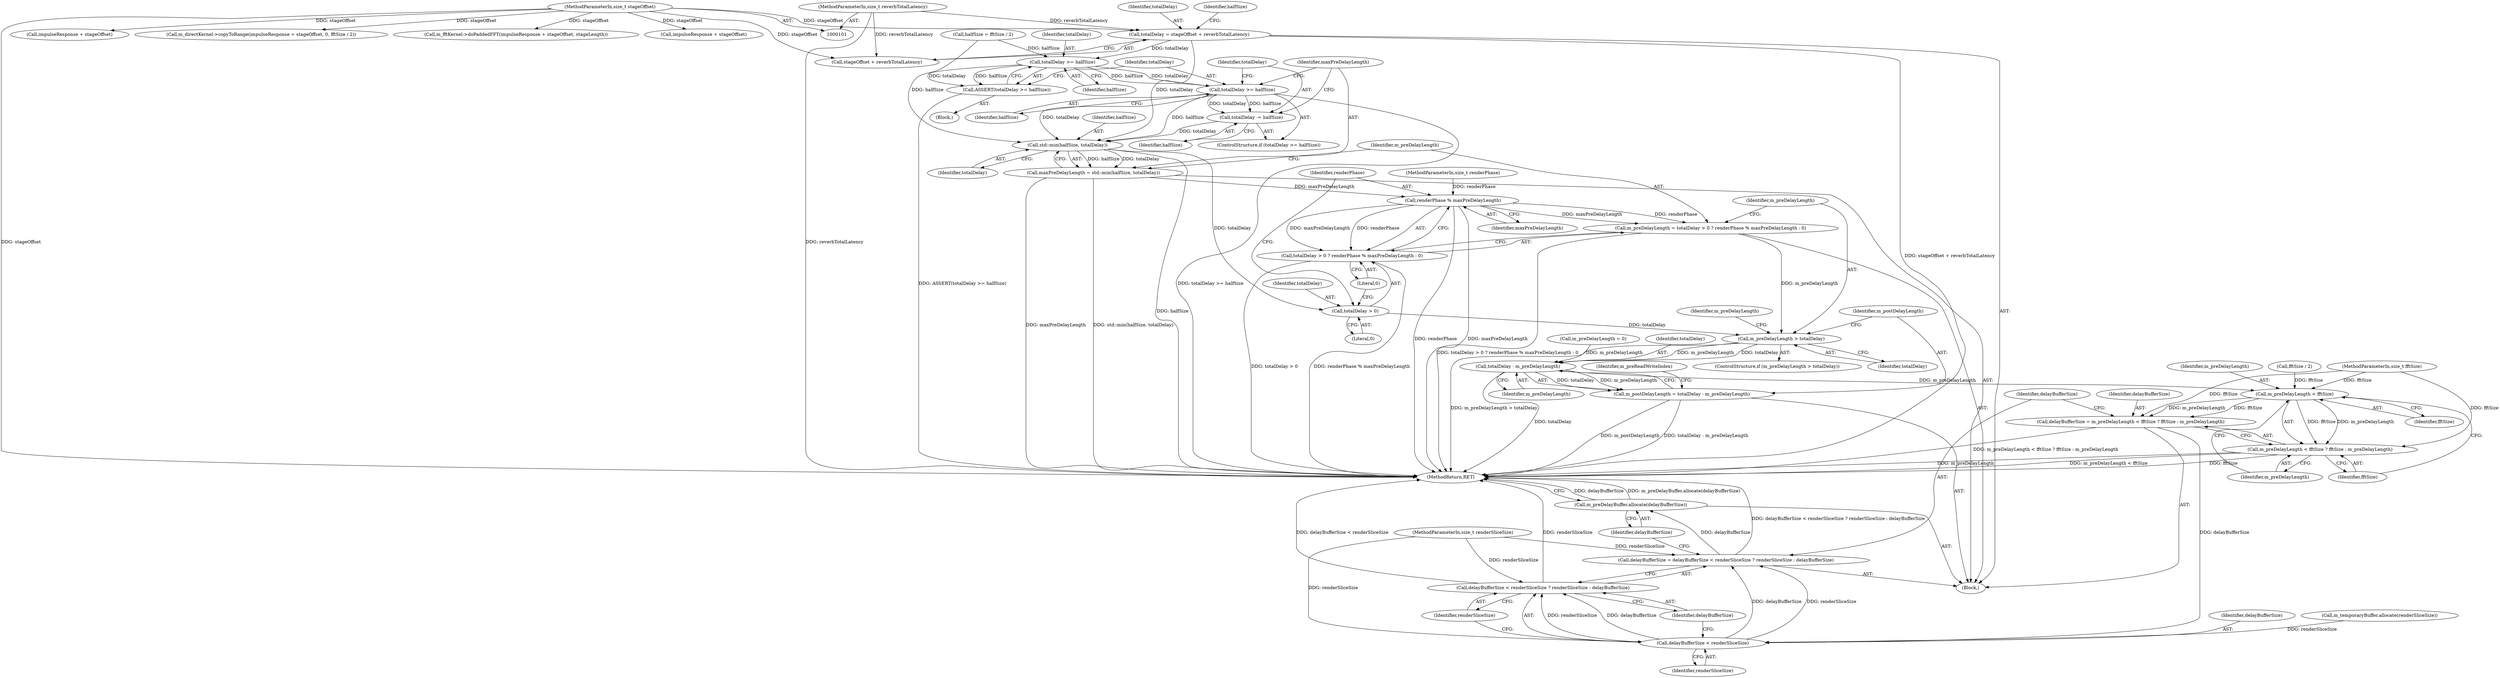 digraph "0_Chrome_6bdf46c517fd12674ffc61d827dc8987e67f0334@integer" {
"1000159" [label="(Call,totalDelay = stageOffset + reverbTotalLatency)"];
"1000105" [label="(MethodParameterIn,size_t stageOffset)"];
"1000104" [label="(MethodParameterIn,size_t reverbTotalLatency)"];
"1000175" [label="(Call,totalDelay >= halfSize)"];
"1000174" [label="(Call,ASSERT(totalDelay >= halfSize))"];
"1000179" [label="(Call,totalDelay >= halfSize)"];
"1000182" [label="(Call,totalDelay -= halfSize)"];
"1000188" [label="(Call,std::min(halfSize, totalDelay))"];
"1000186" [label="(Call,maxPreDelayLength = std::min(halfSize, totalDelay))"];
"1000197" [label="(Call,renderPhase % maxPreDelayLength)"];
"1000191" [label="(Call,m_preDelayLength = totalDelay > 0 ? renderPhase % maxPreDelayLength : 0)"];
"1000202" [label="(Call,m_preDelayLength > totalDelay)"];
"1000210" [label="(Call,totalDelay - m_preDelayLength)"];
"1000208" [label="(Call,m_postDelayLength = totalDelay - m_preDelayLength)"];
"1000223" [label="(Call,m_preDelayLength < fftSize)"];
"1000220" [label="(Call,delayBufferSize = m_preDelayLength < fftSize ? fftSize : m_preDelayLength)"];
"1000231" [label="(Call,delayBufferSize < renderSliceSize)"];
"1000228" [label="(Call,delayBufferSize = delayBufferSize < renderSliceSize ? renderSliceSize : delayBufferSize)"];
"1000236" [label="(Call,m_preDelayBuffer.allocate(delayBufferSize))"];
"1000230" [label="(Call,delayBufferSize < renderSliceSize ? renderSliceSize : delayBufferSize)"];
"1000222" [label="(Call,m_preDelayLength < fftSize ? fftSize : m_preDelayLength)"];
"1000193" [label="(Call,totalDelay > 0 ? renderPhase % maxPreDelayLength : 0)"];
"1000194" [label="(Call,totalDelay > 0)"];
"1000160" [label="(Identifier,totalDelay)"];
"1000193" [label="(Call,totalDelay > 0 ? renderPhase % maxPreDelayLength : 0)"];
"1000195" [label="(Identifier,totalDelay)"];
"1000206" [label="(Identifier,m_preDelayLength)"];
"1000223" [label="(Call,m_preDelayLength < fftSize)"];
"1000204" [label="(Identifier,totalDelay)"];
"1000104" [label="(MethodParameterIn,size_t reverbTotalLatency)"];
"1000208" [label="(Call,m_postDelayLength = totalDelay - m_preDelayLength)"];
"1000126" [label="(Call,m_fftKernel->doPaddedFFT(impulseResponse + stageOffset, stageLength))"];
"1000228" [label="(Call,delayBufferSize = delayBufferSize < renderSliceSize ? renderSliceSize : delayBufferSize)"];
"1000236" [label="(Call,m_preDelayBuffer.allocate(delayBufferSize))"];
"1000211" [label="(Identifier,totalDelay)"];
"1000230" [label="(Call,delayBufferSize < renderSliceSize ? renderSliceSize : delayBufferSize)"];
"1000187" [label="(Identifier,maxPreDelayLength)"];
"1000179" [label="(Call,totalDelay >= halfSize)"];
"1000233" [label="(Identifier,renderSliceSize)"];
"1000225" [label="(Identifier,fftSize)"];
"1000107" [label="(MethodParameterIn,size_t fftSize)"];
"1000183" [label="(Identifier,totalDelay)"];
"1000178" [label="(ControlStructure,if (totalDelay >= halfSize))"];
"1000231" [label="(Call,delayBufferSize < renderSliceSize)"];
"1000232" [label="(Identifier,delayBufferSize)"];
"1000201" [label="(ControlStructure,if (m_preDelayLength > totalDelay))"];
"1000112" [label="(Block,)"];
"1000177" [label="(Identifier,halfSize)"];
"1000234" [label="(Identifier,renderSliceSize)"];
"1000105" [label="(MethodParameterIn,size_t stageOffset)"];
"1000180" [label="(Identifier,totalDelay)"];
"1000221" [label="(Identifier,delayBufferSize)"];
"1000196" [label="(Literal,0)"];
"1000202" [label="(Call,m_preDelayLength > totalDelay)"];
"1000235" [label="(Identifier,delayBufferSize)"];
"1000194" [label="(Call,totalDelay > 0)"];
"1000175" [label="(Call,totalDelay >= halfSize)"];
"1000220" [label="(Call,delayBufferSize = m_preDelayLength < fftSize ? fftSize : m_preDelayLength)"];
"1000238" [label="(MethodReturn,RET)"];
"1000176" [label="(Identifier,totalDelay)"];
"1000161" [label="(Call,stageOffset + reverbTotalLatency)"];
"1000198" [label="(Identifier,renderPhase)"];
"1000199" [label="(Identifier,maxPreDelayLength)"];
"1000205" [label="(Call,m_preDelayLength = 0)"];
"1000156" [label="(Call,m_temporaryBuffer.allocate(renderSliceSize))"];
"1000209" [label="(Identifier,m_postDelayLength)"];
"1000200" [label="(Literal,0)"];
"1000214" [label="(Identifier,m_preReadWriteIndex)"];
"1000174" [label="(Call,ASSERT(totalDelay >= halfSize))"];
"1000212" [label="(Identifier,m_preDelayLength)"];
"1000188" [label="(Call,std::min(halfSize, totalDelay))"];
"1000227" [label="(Identifier,m_preDelayLength)"];
"1000181" [label="(Identifier,halfSize)"];
"1000197" [label="(Call,renderPhase % maxPreDelayLength)"];
"1000210" [label="(Call,totalDelay - m_preDelayLength)"];
"1000144" [label="(Call,impulseResponse + stageOffset)"];
"1000237" [label="(Identifier,delayBufferSize)"];
"1000184" [label="(Identifier,halfSize)"];
"1000159" [label="(Call,totalDelay = stageOffset + reverbTotalLatency)"];
"1000226" [label="(Identifier,fftSize)"];
"1000229" [label="(Identifier,delayBufferSize)"];
"1000127" [label="(Call,impulseResponse + stageOffset)"];
"1000109" [label="(MethodParameterIn,size_t renderSliceSize)"];
"1000224" [label="(Identifier,m_preDelayLength)"];
"1000182" [label="(Call,totalDelay -= halfSize)"];
"1000108" [label="(MethodParameterIn,size_t renderPhase)"];
"1000166" [label="(Identifier,halfSize)"];
"1000203" [label="(Identifier,m_preDelayLength)"];
"1000167" [label="(Call,fftSize / 2)"];
"1000165" [label="(Call,halfSize = fftSize / 2)"];
"1000143" [label="(Call,m_directKernel->copyToRange(impulseResponse + stageOffset, 0, fftSize / 2))"];
"1000189" [label="(Identifier,halfSize)"];
"1000191" [label="(Call,m_preDelayLength = totalDelay > 0 ? renderPhase % maxPreDelayLength : 0)"];
"1000173" [label="(Block,)"];
"1000186" [label="(Call,maxPreDelayLength = std::min(halfSize, totalDelay))"];
"1000190" [label="(Identifier,totalDelay)"];
"1000192" [label="(Identifier,m_preDelayLength)"];
"1000222" [label="(Call,m_preDelayLength < fftSize ? fftSize : m_preDelayLength)"];
"1000159" -> "1000112"  [label="AST: "];
"1000159" -> "1000161"  [label="CFG: "];
"1000160" -> "1000159"  [label="AST: "];
"1000161" -> "1000159"  [label="AST: "];
"1000166" -> "1000159"  [label="CFG: "];
"1000159" -> "1000238"  [label="DDG: stageOffset + reverbTotalLatency"];
"1000105" -> "1000159"  [label="DDG: stageOffset"];
"1000104" -> "1000159"  [label="DDG: reverbTotalLatency"];
"1000159" -> "1000175"  [label="DDG: totalDelay"];
"1000159" -> "1000188"  [label="DDG: totalDelay"];
"1000105" -> "1000101"  [label="AST: "];
"1000105" -> "1000238"  [label="DDG: stageOffset"];
"1000105" -> "1000126"  [label="DDG: stageOffset"];
"1000105" -> "1000127"  [label="DDG: stageOffset"];
"1000105" -> "1000143"  [label="DDG: stageOffset"];
"1000105" -> "1000144"  [label="DDG: stageOffset"];
"1000105" -> "1000161"  [label="DDG: stageOffset"];
"1000104" -> "1000101"  [label="AST: "];
"1000104" -> "1000238"  [label="DDG: reverbTotalLatency"];
"1000104" -> "1000161"  [label="DDG: reverbTotalLatency"];
"1000175" -> "1000174"  [label="AST: "];
"1000175" -> "1000177"  [label="CFG: "];
"1000176" -> "1000175"  [label="AST: "];
"1000177" -> "1000175"  [label="AST: "];
"1000174" -> "1000175"  [label="CFG: "];
"1000175" -> "1000174"  [label="DDG: totalDelay"];
"1000175" -> "1000174"  [label="DDG: halfSize"];
"1000165" -> "1000175"  [label="DDG: halfSize"];
"1000175" -> "1000179"  [label="DDG: totalDelay"];
"1000175" -> "1000179"  [label="DDG: halfSize"];
"1000174" -> "1000173"  [label="AST: "];
"1000180" -> "1000174"  [label="CFG: "];
"1000174" -> "1000238"  [label="DDG: ASSERT(totalDelay >= halfSize)"];
"1000179" -> "1000178"  [label="AST: "];
"1000179" -> "1000181"  [label="CFG: "];
"1000180" -> "1000179"  [label="AST: "];
"1000181" -> "1000179"  [label="AST: "];
"1000183" -> "1000179"  [label="CFG: "];
"1000187" -> "1000179"  [label="CFG: "];
"1000179" -> "1000238"  [label="DDG: totalDelay >= halfSize"];
"1000179" -> "1000182"  [label="DDG: halfSize"];
"1000179" -> "1000182"  [label="DDG: totalDelay"];
"1000179" -> "1000188"  [label="DDG: halfSize"];
"1000179" -> "1000188"  [label="DDG: totalDelay"];
"1000182" -> "1000178"  [label="AST: "];
"1000182" -> "1000184"  [label="CFG: "];
"1000183" -> "1000182"  [label="AST: "];
"1000184" -> "1000182"  [label="AST: "];
"1000187" -> "1000182"  [label="CFG: "];
"1000182" -> "1000188"  [label="DDG: totalDelay"];
"1000188" -> "1000186"  [label="AST: "];
"1000188" -> "1000190"  [label="CFG: "];
"1000189" -> "1000188"  [label="AST: "];
"1000190" -> "1000188"  [label="AST: "];
"1000186" -> "1000188"  [label="CFG: "];
"1000188" -> "1000238"  [label="DDG: halfSize"];
"1000188" -> "1000186"  [label="DDG: halfSize"];
"1000188" -> "1000186"  [label="DDG: totalDelay"];
"1000165" -> "1000188"  [label="DDG: halfSize"];
"1000188" -> "1000194"  [label="DDG: totalDelay"];
"1000186" -> "1000112"  [label="AST: "];
"1000187" -> "1000186"  [label="AST: "];
"1000192" -> "1000186"  [label="CFG: "];
"1000186" -> "1000238"  [label="DDG: std::min(halfSize, totalDelay)"];
"1000186" -> "1000238"  [label="DDG: maxPreDelayLength"];
"1000186" -> "1000197"  [label="DDG: maxPreDelayLength"];
"1000197" -> "1000193"  [label="AST: "];
"1000197" -> "1000199"  [label="CFG: "];
"1000198" -> "1000197"  [label="AST: "];
"1000199" -> "1000197"  [label="AST: "];
"1000193" -> "1000197"  [label="CFG: "];
"1000197" -> "1000238"  [label="DDG: maxPreDelayLength"];
"1000197" -> "1000238"  [label="DDG: renderPhase"];
"1000197" -> "1000191"  [label="DDG: renderPhase"];
"1000197" -> "1000191"  [label="DDG: maxPreDelayLength"];
"1000197" -> "1000193"  [label="DDG: renderPhase"];
"1000197" -> "1000193"  [label="DDG: maxPreDelayLength"];
"1000108" -> "1000197"  [label="DDG: renderPhase"];
"1000191" -> "1000112"  [label="AST: "];
"1000191" -> "1000193"  [label="CFG: "];
"1000192" -> "1000191"  [label="AST: "];
"1000193" -> "1000191"  [label="AST: "];
"1000203" -> "1000191"  [label="CFG: "];
"1000191" -> "1000238"  [label="DDG: totalDelay > 0 ? renderPhase % maxPreDelayLength : 0"];
"1000191" -> "1000202"  [label="DDG: m_preDelayLength"];
"1000202" -> "1000201"  [label="AST: "];
"1000202" -> "1000204"  [label="CFG: "];
"1000203" -> "1000202"  [label="AST: "];
"1000204" -> "1000202"  [label="AST: "];
"1000206" -> "1000202"  [label="CFG: "];
"1000209" -> "1000202"  [label="CFG: "];
"1000202" -> "1000238"  [label="DDG: m_preDelayLength > totalDelay"];
"1000194" -> "1000202"  [label="DDG: totalDelay"];
"1000202" -> "1000210"  [label="DDG: totalDelay"];
"1000202" -> "1000210"  [label="DDG: m_preDelayLength"];
"1000210" -> "1000208"  [label="AST: "];
"1000210" -> "1000212"  [label="CFG: "];
"1000211" -> "1000210"  [label="AST: "];
"1000212" -> "1000210"  [label="AST: "];
"1000208" -> "1000210"  [label="CFG: "];
"1000210" -> "1000238"  [label="DDG: totalDelay"];
"1000210" -> "1000208"  [label="DDG: totalDelay"];
"1000210" -> "1000208"  [label="DDG: m_preDelayLength"];
"1000205" -> "1000210"  [label="DDG: m_preDelayLength"];
"1000210" -> "1000223"  [label="DDG: m_preDelayLength"];
"1000208" -> "1000112"  [label="AST: "];
"1000209" -> "1000208"  [label="AST: "];
"1000214" -> "1000208"  [label="CFG: "];
"1000208" -> "1000238"  [label="DDG: m_postDelayLength"];
"1000208" -> "1000238"  [label="DDG: totalDelay - m_preDelayLength"];
"1000223" -> "1000222"  [label="AST: "];
"1000223" -> "1000225"  [label="CFG: "];
"1000224" -> "1000223"  [label="AST: "];
"1000225" -> "1000223"  [label="AST: "];
"1000226" -> "1000223"  [label="CFG: "];
"1000227" -> "1000223"  [label="CFG: "];
"1000223" -> "1000220"  [label="DDG: fftSize"];
"1000223" -> "1000220"  [label="DDG: m_preDelayLength"];
"1000167" -> "1000223"  [label="DDG: fftSize"];
"1000107" -> "1000223"  [label="DDG: fftSize"];
"1000223" -> "1000222"  [label="DDG: fftSize"];
"1000223" -> "1000222"  [label="DDG: m_preDelayLength"];
"1000220" -> "1000112"  [label="AST: "];
"1000220" -> "1000222"  [label="CFG: "];
"1000221" -> "1000220"  [label="AST: "];
"1000222" -> "1000220"  [label="AST: "];
"1000229" -> "1000220"  [label="CFG: "];
"1000220" -> "1000238"  [label="DDG: m_preDelayLength < fftSize ? fftSize : m_preDelayLength"];
"1000107" -> "1000220"  [label="DDG: fftSize"];
"1000220" -> "1000231"  [label="DDG: delayBufferSize"];
"1000231" -> "1000230"  [label="AST: "];
"1000231" -> "1000233"  [label="CFG: "];
"1000232" -> "1000231"  [label="AST: "];
"1000233" -> "1000231"  [label="AST: "];
"1000234" -> "1000231"  [label="CFG: "];
"1000235" -> "1000231"  [label="CFG: "];
"1000231" -> "1000228"  [label="DDG: renderSliceSize"];
"1000231" -> "1000228"  [label="DDG: delayBufferSize"];
"1000156" -> "1000231"  [label="DDG: renderSliceSize"];
"1000109" -> "1000231"  [label="DDG: renderSliceSize"];
"1000231" -> "1000230"  [label="DDG: renderSliceSize"];
"1000231" -> "1000230"  [label="DDG: delayBufferSize"];
"1000228" -> "1000112"  [label="AST: "];
"1000228" -> "1000230"  [label="CFG: "];
"1000229" -> "1000228"  [label="AST: "];
"1000230" -> "1000228"  [label="AST: "];
"1000237" -> "1000228"  [label="CFG: "];
"1000228" -> "1000238"  [label="DDG: delayBufferSize < renderSliceSize ? renderSliceSize : delayBufferSize"];
"1000109" -> "1000228"  [label="DDG: renderSliceSize"];
"1000228" -> "1000236"  [label="DDG: delayBufferSize"];
"1000236" -> "1000112"  [label="AST: "];
"1000236" -> "1000237"  [label="CFG: "];
"1000237" -> "1000236"  [label="AST: "];
"1000238" -> "1000236"  [label="CFG: "];
"1000236" -> "1000238"  [label="DDG: delayBufferSize"];
"1000236" -> "1000238"  [label="DDG: m_preDelayBuffer.allocate(delayBufferSize)"];
"1000230" -> "1000234"  [label="CFG: "];
"1000230" -> "1000235"  [label="CFG: "];
"1000234" -> "1000230"  [label="AST: "];
"1000235" -> "1000230"  [label="AST: "];
"1000230" -> "1000238"  [label="DDG: delayBufferSize < renderSliceSize"];
"1000230" -> "1000238"  [label="DDG: renderSliceSize"];
"1000109" -> "1000230"  [label="DDG: renderSliceSize"];
"1000222" -> "1000226"  [label="CFG: "];
"1000222" -> "1000227"  [label="CFG: "];
"1000226" -> "1000222"  [label="AST: "];
"1000227" -> "1000222"  [label="AST: "];
"1000222" -> "1000238"  [label="DDG: m_preDelayLength"];
"1000222" -> "1000238"  [label="DDG: m_preDelayLength < fftSize"];
"1000222" -> "1000238"  [label="DDG: fftSize"];
"1000107" -> "1000222"  [label="DDG: fftSize"];
"1000193" -> "1000200"  [label="CFG: "];
"1000194" -> "1000193"  [label="AST: "];
"1000200" -> "1000193"  [label="AST: "];
"1000193" -> "1000238"  [label="DDG: totalDelay > 0"];
"1000193" -> "1000238"  [label="DDG: renderPhase % maxPreDelayLength"];
"1000194" -> "1000196"  [label="CFG: "];
"1000195" -> "1000194"  [label="AST: "];
"1000196" -> "1000194"  [label="AST: "];
"1000198" -> "1000194"  [label="CFG: "];
"1000200" -> "1000194"  [label="CFG: "];
}
